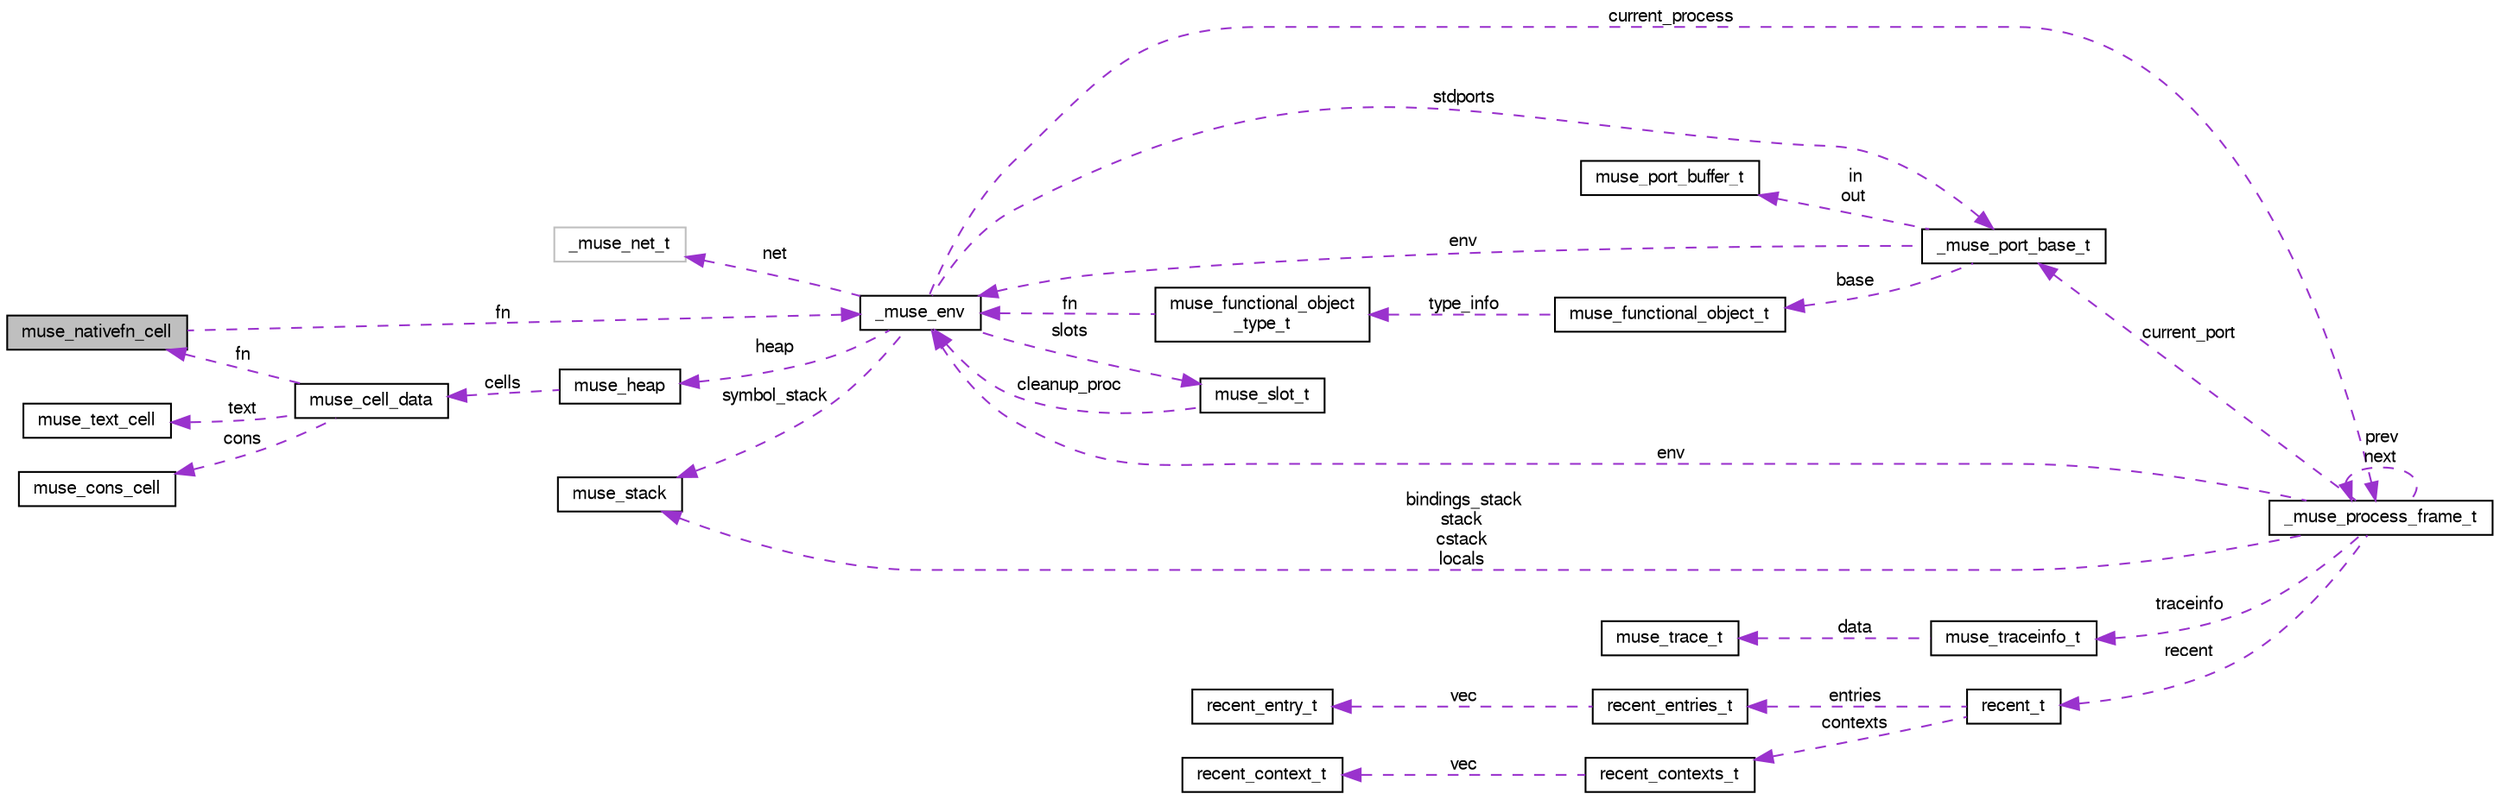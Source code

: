 digraph "muse_nativefn_cell"
{
  edge [fontname="FreeSans",fontsize="10",labelfontname="FreeSans",labelfontsize="10"];
  node [fontname="FreeSans",fontsize="10",shape=record];
  rankdir="LR";
  Node1 [label="muse_nativefn_cell",height=0.2,width=0.4,color="black", fillcolor="grey75", style="filled" fontcolor="black"];
  Node2 -> Node1 [dir="back",color="darkorchid3",fontsize="10",style="dashed",label=" fn" ,fontname="FreeSans"];
  Node2 [label="_muse_env",height=0.2,width=0.4,color="black", fillcolor="white", style="filled",URL="$struct__muse__env.html",tooltip="The muse environment contains all info relevant to evaluation of expressions in muSE."];
  Node3 -> Node2 [dir="back",color="darkorchid3",fontsize="10",style="dashed",label=" stdports" ,fontname="FreeSans"];
  Node3 [label="_muse_port_base_t",height=0.2,width=0.4,color="black", fillcolor="white", style="filled",URL="$struct__muse__port__base__t.html",tooltip="The base port type."];
  Node2 -> Node3 [dir="back",color="darkorchid3",fontsize="10",style="dashed",label=" env" ,fontname="FreeSans"];
  Node4 -> Node3 [dir="back",color="darkorchid3",fontsize="10",style="dashed",label=" in\nout" ,fontname="FreeSans"];
  Node4 [label="muse_port_buffer_t",height=0.2,width=0.4,color="black", fillcolor="white", style="filled",URL="$structmuse__port__buffer__t.html",tooltip="Every port is buffered for input as well as output."];
  Node5 -> Node3 [dir="back",color="darkorchid3",fontsize="10",style="dashed",label=" base" ,fontname="FreeSans"];
  Node5 [label="muse_functional_object_t",height=0.2,width=0.4,color="black", fillcolor="white", style="filled",URL="$structmuse__functional__object__t.html",tooltip="Any muSE functional object must always begin with this structure."];
  Node6 -> Node5 [dir="back",color="darkorchid3",fontsize="10",style="dashed",label=" type_info" ,fontname="FreeSans"];
  Node6 [label="muse_functional_object\l_type_t",height=0.2,width=0.4,color="black", fillcolor="white", style="filled",URL="$structmuse__functional__object__type__t.html",tooltip="Type information for a functional object."];
  Node2 -> Node6 [dir="back",color="darkorchid3",fontsize="10",style="dashed",label=" fn" ,fontname="FreeSans"];
  Node7 -> Node2 [dir="back",color="darkorchid3",fontsize="10",style="dashed",label=" heap" ,fontname="FreeSans"];
  Node7 [label="muse_heap",height=0.2,width=0.4,color="black", fillcolor="white", style="filled",URL="$structmuse__heap.html",tooltip="The muse heap is an array of cells where the cells available for allocation are collected into a free..."];
  Node8 -> Node7 [dir="back",color="darkorchid3",fontsize="10",style="dashed",label=" cells" ,fontname="FreeSans"];
  Node8 [label="muse_cell_data",height=0.2,width=0.4,color="black", fillcolor="white", style="filled",URL="$unionmuse__cell__data.html",tooltip="A muse cell is a union of all the possible cell types."];
  Node9 -> Node8 [dir="back",color="darkorchid3",fontsize="10",style="dashed",label=" cons" ,fontname="FreeSans"];
  Node9 [label="muse_cons_cell",height=0.2,width=0.4,color="black", fillcolor="white", style="filled",URL="$structmuse__cons__cell.html",tooltip="A cons cell consists of references to two muse cells called the head and the tail."];
  Node10 -> Node8 [dir="back",color="darkorchid3",fontsize="10",style="dashed",label=" text" ,fontname="FreeSans"];
  Node10 [label="muse_text_cell",height=0.2,width=0.4,color="black", fillcolor="white", style="filled",URL="$structmuse__text__cell.html",tooltip="A string is represented in a single cell by storing a pair of pointers to the start of the string and..."];
  Node1 -> Node8 [dir="back",color="darkorchid3",fontsize="10",style="dashed",label=" fn" ,fontname="FreeSans"];
  Node11 -> Node2 [dir="back",color="darkorchid3",fontsize="10",style="dashed",label=" symbol_stack" ,fontname="FreeSans"];
  Node11 [label="muse_stack",height=0.2,width=0.4,color="black", fillcolor="white", style="filled",URL="$structmuse__stack.html",tooltip="A stack is used to keep track of temporary references to objects so that a cons-ing operation does no..."];
  Node12 -> Node2 [dir="back",color="darkorchid3",fontsize="10",style="dashed",label=" net" ,fontname="FreeSans"];
  Node12 [label="_muse_net_t",height=0.2,width=0.4,color="grey75", fillcolor="white", style="filled"];
  Node13 -> Node2 [dir="back",color="darkorchid3",fontsize="10",style="dashed",label=" current_process" ,fontname="FreeSans"];
  Node13 [label="_muse_process_frame_t",height=0.2,width=0.4,color="black", fillcolor="white", style="filled",URL="$struct__muse__process__frame__t.html",tooltip="A frame is the local environment of a process."];
  Node3 -> Node13 [dir="back",color="darkorchid3",fontsize="10",style="dashed",label=" current_port" ,fontname="FreeSans"];
  Node11 -> Node13 [dir="back",color="darkorchid3",fontsize="10",style="dashed",label=" bindings_stack\nstack\ncstack\nlocals" ,fontname="FreeSans"];
  Node14 -> Node13 [dir="back",color="darkorchid3",fontsize="10",style="dashed",label=" traceinfo" ,fontname="FreeSans"];
  Node14 [label="muse_traceinfo_t",height=0.2,width=0.4,color="black", fillcolor="white", style="filled",URL="$structmuse__traceinfo__t.html"];
  Node15 -> Node14 [dir="back",color="darkorchid3",fontsize="10",style="dashed",label=" data" ,fontname="FreeSans"];
  Node15 [label="muse_trace_t",height=0.2,width=0.4,color="black", fillcolor="white", style="filled",URL="$structmuse__trace__t.html",tooltip="A way to trace evaluations down the stack."];
  Node2 -> Node13 [dir="back",color="darkorchid3",fontsize="10",style="dashed",label=" env" ,fontname="FreeSans"];
  Node13 -> Node13 [dir="back",color="darkorchid3",fontsize="10",style="dashed",label=" prev\nnext" ,fontname="FreeSans"];
  Node16 -> Node13 [dir="back",color="darkorchid3",fontsize="10",style="dashed",label=" recent" ,fontname="FreeSans"];
  Node16 [label="recent_t",height=0.2,width=0.4,color="black", fillcolor="white", style="filled",URL="$structrecent__t.html"];
  Node17 -> Node16 [dir="back",color="darkorchid3",fontsize="10",style="dashed",label=" contexts" ,fontname="FreeSans"];
  Node17 [label="recent_contexts_t",height=0.2,width=0.4,color="black", fillcolor="white", style="filled",URL="$structrecent__contexts__t.html"];
  Node18 -> Node17 [dir="back",color="darkorchid3",fontsize="10",style="dashed",label=" vec" ,fontname="FreeSans"];
  Node18 [label="recent_context_t",height=0.2,width=0.4,color="black", fillcolor="white", style="filled",URL="$structrecent__context__t.html"];
  Node19 -> Node16 [dir="back",color="darkorchid3",fontsize="10",style="dashed",label=" entries" ,fontname="FreeSans"];
  Node19 [label="recent_entries_t",height=0.2,width=0.4,color="black", fillcolor="white", style="filled",URL="$structrecent__entries__t.html"];
  Node20 -> Node19 [dir="back",color="darkorchid3",fontsize="10",style="dashed",label=" vec" ,fontname="FreeSans"];
  Node20 [label="recent_entry_t",height=0.2,width=0.4,color="black", fillcolor="white", style="filled",URL="$structrecent__entry__t.html"];
  Node21 -> Node2 [dir="back",color="darkorchid3",fontsize="10",style="dashed",label=" slots" ,fontname="FreeSans"];
  Node21 [label="muse_slot_t",height=0.2,width=0.4,color="black", fillcolor="white", style="filled",URL="$structmuse__slot__t.html"];
  Node2 -> Node21 [dir="back",color="darkorchid3",fontsize="10",style="dashed",label=" cleanup_proc" ,fontname="FreeSans"];
}
